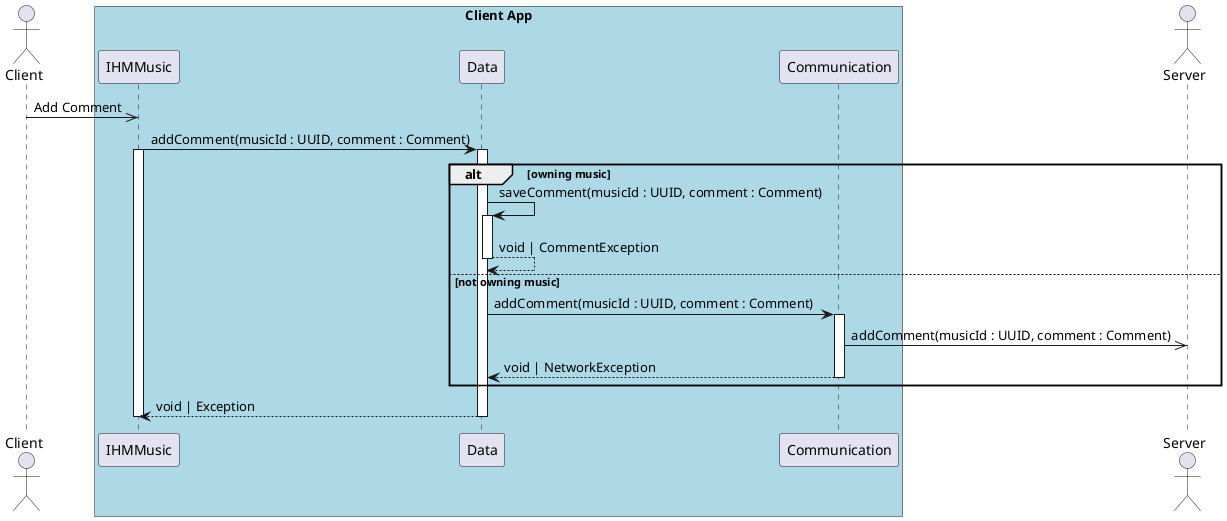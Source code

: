 @startuml 4.2. User add a comment to a music (client - sender)

actor Client as client

box "Client App" #LightBlue
    participant IHMMusic as ihm
    participant Data as data
    participant Communication as com
end box

actor Server as server

client ->> ihm : Add Comment

ihm -> data++ : addComment(musicId : UUID, comment : Comment)
activate ihm

alt owning music
    data -> data++ : saveComment(musicId : UUID, comment : Comment)
    return void | CommentException
else not owning music
    data -> com++ : addComment(musicId : UUID, comment : Comment)
    com ->> server : addComment(musicId : UUID, comment : Comment)
    return void | NetworkException
end

return void | Exception
deactivate ihm

@enduml